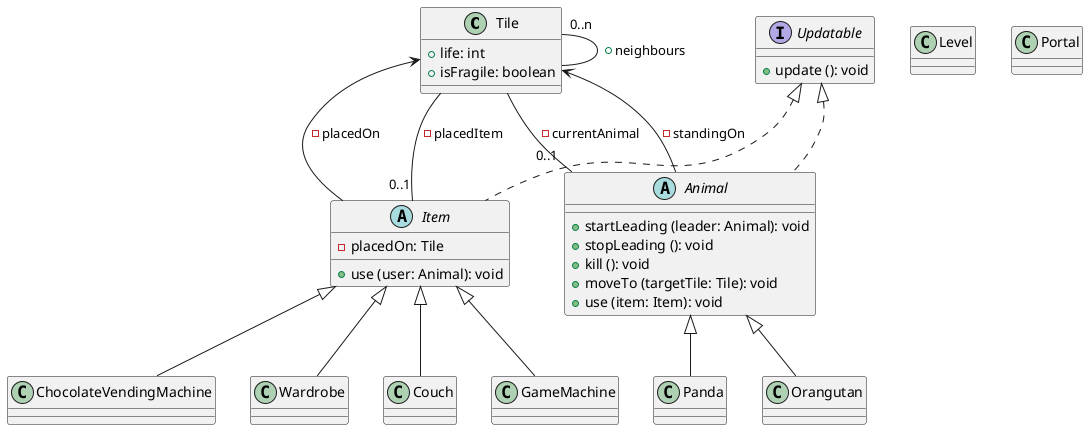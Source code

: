 @startuml

class Tile {
    +life: int
    +isFragile: boolean
}

Tile "0..n" -- Tile : +neighbours

interface Updatable {
    +update (): void
}

abstract class Animal {
    +startLeading (leader: Animal): void
    +stopLeading (): void
    +kill (): void
    +moveTo (targetTile: Tile): void
    +use (item: Item): void
}

Tile <-- Animal : -standingOn
Animal "0..1" -- Tile : -currentAnimal

abstract class Item {
    -placedOn: Tile
    +use (user: Animal): void
}

Tile <-- Item : -placedOn
Item "0..1" -- Tile : -placedItem

Updatable <|.. Animal
Updatable <|.. Item

class Level

class Panda {
}

class Orangutan {
}

Animal <|-- Panda
Animal <|-- Orangutan

class Couch {
}

class GameMachine {
}

class ChocolateVendingMachine {
}

class Wardrobe {
}

Item <|-- Couch
Item <|-- GameMachine
Item <|-- ChocolateVendingMachine
Item <|-- Wardrobe

class Portal


@enduml